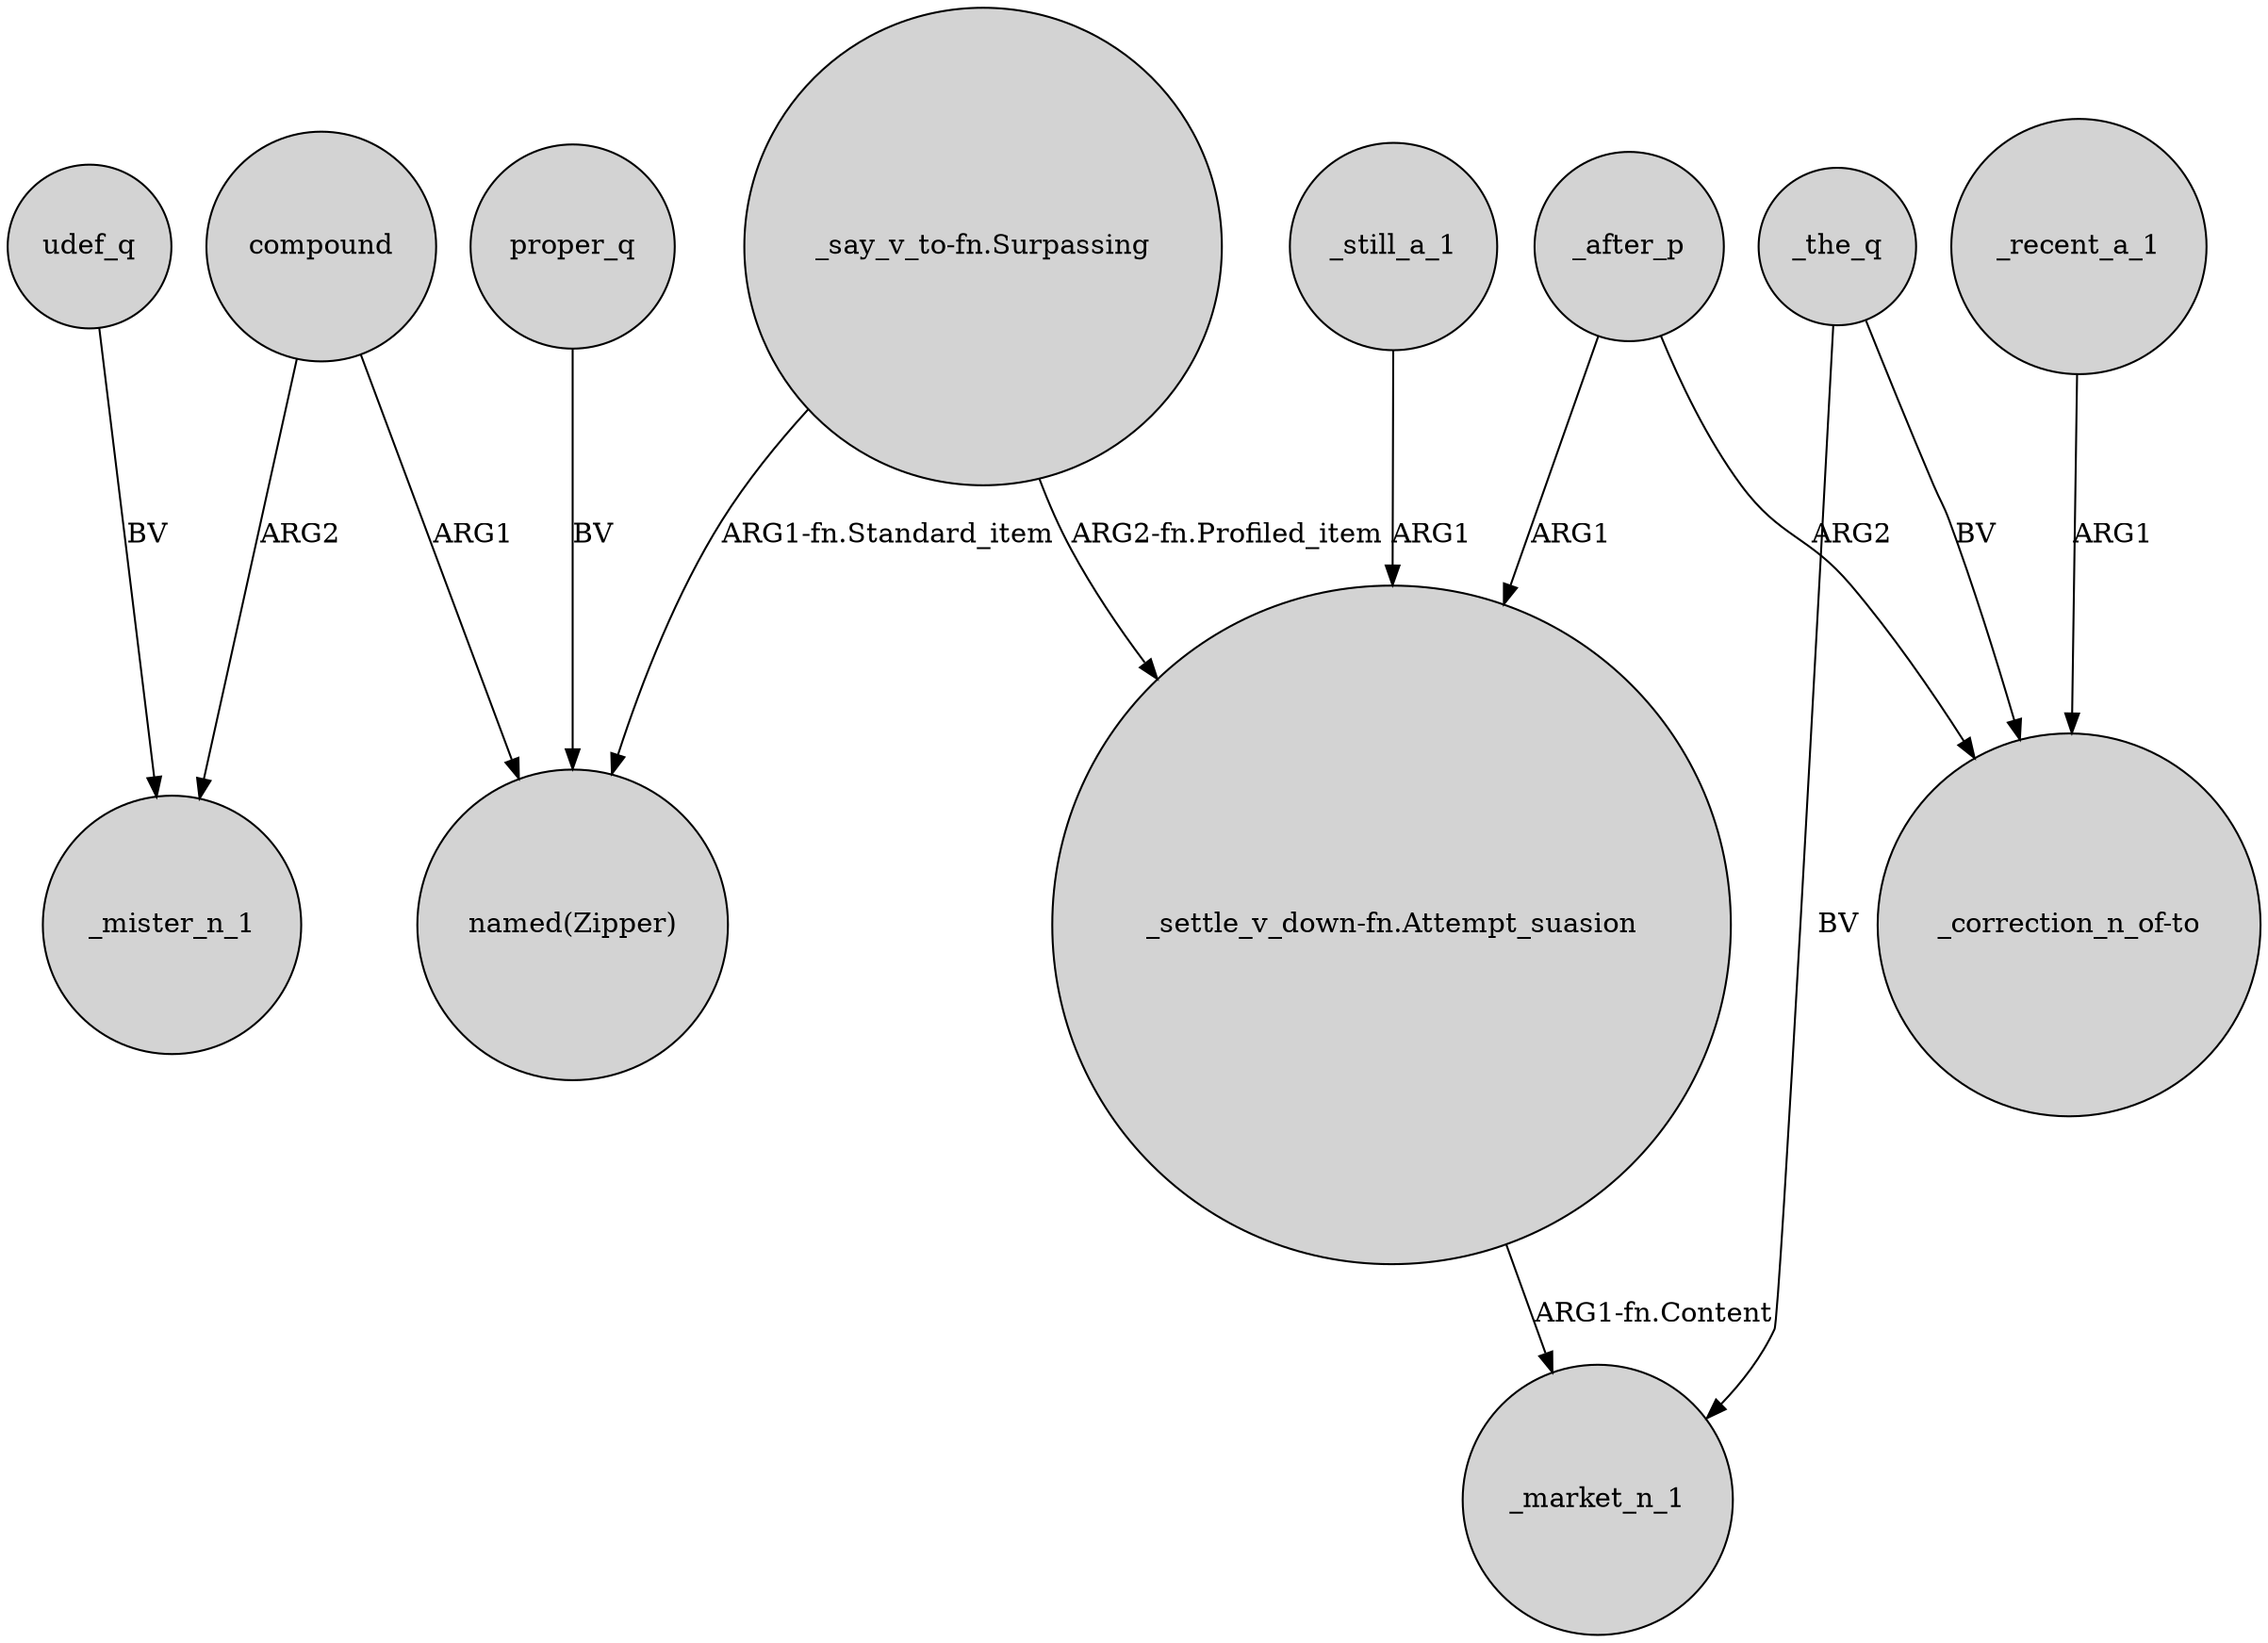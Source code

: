 digraph {
	node [shape=circle style=filled]
	"_say_v_to-fn.Surpassing" -> "named(Zipper)" [label="ARG1-fn.Standard_item"]
	proper_q -> "named(Zipper)" [label=BV]
	compound -> _mister_n_1 [label=ARG2]
	_still_a_1 -> "_settle_v_down-fn.Attempt_suasion" [label=ARG1]
	udef_q -> _mister_n_1 [label=BV]
	"_say_v_to-fn.Surpassing" -> "_settle_v_down-fn.Attempt_suasion" [label="ARG2-fn.Profiled_item"]
	_recent_a_1 -> "_correction_n_of-to" [label=ARG1]
	_the_q -> _market_n_1 [label=BV]
	compound -> "named(Zipper)" [label=ARG1]
	_after_p -> "_correction_n_of-to" [label=ARG2]
	"_settle_v_down-fn.Attempt_suasion" -> _market_n_1 [label="ARG1-fn.Content"]
	_the_q -> "_correction_n_of-to" [label=BV]
	_after_p -> "_settle_v_down-fn.Attempt_suasion" [label=ARG1]
}
